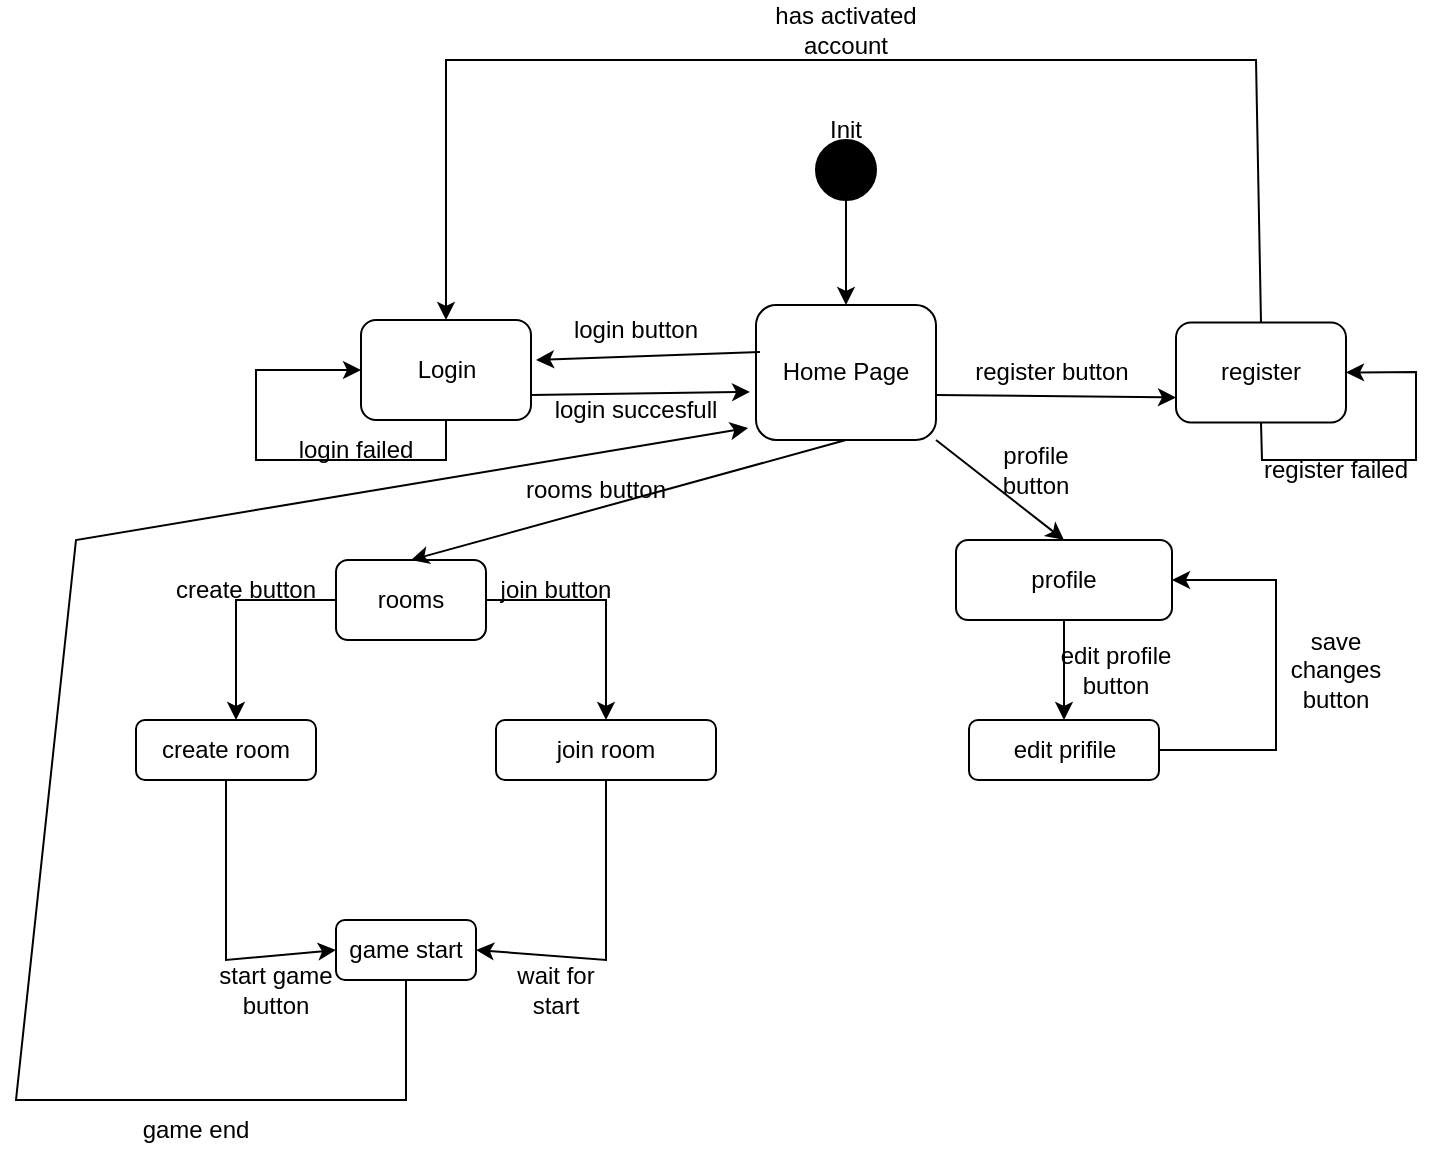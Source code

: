 <mxfile version="22.1.11" type="github">
  <diagram name="Page-1" id="-iRDBEl1FJpeibOGmkb1">
    <mxGraphModel dx="1921" dy="626" grid="1" gridSize="10" guides="1" tooltips="1" connect="1" arrows="1" fold="1" page="1" pageScale="1" pageWidth="850" pageHeight="1100" math="0" shadow="0">
      <root>
        <mxCell id="0" />
        <mxCell id="1" parent="0" />
        <mxCell id="tC2jQOyxRL7a9w0PSWII-1" value="" style="ellipse;whiteSpace=wrap;html=1;aspect=fixed;fillColor=#000000;" vertex="1" parent="1">
          <mxGeometry x="330" y="70" width="30" height="30" as="geometry" />
        </mxCell>
        <mxCell id="tC2jQOyxRL7a9w0PSWII-2" value="Init" style="text;html=1;strokeColor=none;fillColor=none;align=center;verticalAlign=middle;whiteSpace=wrap;rounded=0;" vertex="1" parent="1">
          <mxGeometry x="315" y="50" width="60" height="30" as="geometry" />
        </mxCell>
        <mxCell id="tC2jQOyxRL7a9w0PSWII-7" value="" style="endArrow=classic;html=1;rounded=0;exitX=0.5;exitY=1;exitDx=0;exitDy=0;entryX=0.5;entryY=0;entryDx=0;entryDy=0;" edge="1" parent="1" source="tC2jQOyxRL7a9w0PSWII-1" target="tC2jQOyxRL7a9w0PSWII-19">
          <mxGeometry width="50" height="50" relative="1" as="geometry">
            <mxPoint x="180" y="120" as="sourcePoint" />
            <mxPoint x="145" y="160" as="targetPoint" />
          </mxGeometry>
        </mxCell>
        <mxCell id="tC2jQOyxRL7a9w0PSWII-10" value="Login" style="rounded=1;whiteSpace=wrap;html=1;" vertex="1" parent="1">
          <mxGeometry x="102.5" y="160" width="85" height="50" as="geometry" />
        </mxCell>
        <mxCell id="tC2jQOyxRL7a9w0PSWII-13" value="login button" style="text;html=1;strokeColor=none;fillColor=none;align=center;verticalAlign=middle;whiteSpace=wrap;rounded=0;" vertex="1" parent="1">
          <mxGeometry x="190" y="150" width="100" height="30" as="geometry" />
        </mxCell>
        <mxCell id="tC2jQOyxRL7a9w0PSWII-14" value="" style="endArrow=classic;html=1;rounded=0;exitX=0.5;exitY=1;exitDx=0;exitDy=0;entryX=0;entryY=0.5;entryDx=0;entryDy=0;" edge="1" parent="1" source="tC2jQOyxRL7a9w0PSWII-10" target="tC2jQOyxRL7a9w0PSWII-10">
          <mxGeometry width="50" height="50" relative="1" as="geometry">
            <mxPoint x="120" y="300" as="sourcePoint" />
            <mxPoint x="50" y="160" as="targetPoint" />
            <Array as="points">
              <mxPoint x="145" y="230" />
              <mxPoint x="50" y="230" />
              <mxPoint x="50" y="185" />
            </Array>
          </mxGeometry>
        </mxCell>
        <mxCell id="tC2jQOyxRL7a9w0PSWII-18" value="login failed" style="text;html=1;strokeColor=none;fillColor=none;align=center;verticalAlign=middle;whiteSpace=wrap;rounded=0;" vertex="1" parent="1">
          <mxGeometry x="70" y="210" width="60" height="30" as="geometry" />
        </mxCell>
        <mxCell id="tC2jQOyxRL7a9w0PSWII-19" value="Home Page" style="rounded=1;whiteSpace=wrap;html=1;" vertex="1" parent="1">
          <mxGeometry x="300" y="152.5" width="90" height="67.5" as="geometry" />
        </mxCell>
        <mxCell id="tC2jQOyxRL7a9w0PSWII-20" value="" style="endArrow=classic;html=1;rounded=0;exitX=0.022;exitY=0.348;exitDx=0;exitDy=0;exitPerimeter=0;" edge="1" parent="1" source="tC2jQOyxRL7a9w0PSWII-19">
          <mxGeometry width="50" height="50" relative="1" as="geometry">
            <mxPoint x="220" y="200" as="sourcePoint" />
            <mxPoint x="190" y="180" as="targetPoint" />
          </mxGeometry>
        </mxCell>
        <mxCell id="tC2jQOyxRL7a9w0PSWII-21" value="" style="endArrow=classic;html=1;rounded=0;entryX=-0.033;entryY=0.644;entryDx=0;entryDy=0;entryPerimeter=0;exitX=1;exitY=0.75;exitDx=0;exitDy=0;" edge="1" parent="1" source="tC2jQOyxRL7a9w0PSWII-10" target="tC2jQOyxRL7a9w0PSWII-19">
          <mxGeometry width="50" height="50" relative="1" as="geometry">
            <mxPoint x="220" y="240" as="sourcePoint" />
            <mxPoint x="270" y="190" as="targetPoint" />
          </mxGeometry>
        </mxCell>
        <mxCell id="tC2jQOyxRL7a9w0PSWII-22" value="login succesfull" style="text;html=1;strokeColor=none;fillColor=none;align=center;verticalAlign=middle;whiteSpace=wrap;rounded=0;" vertex="1" parent="1">
          <mxGeometry x="195" y="190" width="90" height="30" as="geometry" />
        </mxCell>
        <mxCell id="tC2jQOyxRL7a9w0PSWII-23" value="register" style="rounded=1;whiteSpace=wrap;html=1;" vertex="1" parent="1">
          <mxGeometry x="510" y="161.25" width="85" height="50" as="geometry" />
        </mxCell>
        <mxCell id="tC2jQOyxRL7a9w0PSWII-24" value="register button" style="text;html=1;strokeColor=none;fillColor=none;align=center;verticalAlign=middle;whiteSpace=wrap;rounded=0;" vertex="1" parent="1">
          <mxGeometry x="397.5" y="171.25" width="100" height="30" as="geometry" />
        </mxCell>
        <mxCell id="tC2jQOyxRL7a9w0PSWII-25" value="" style="endArrow=classic;html=1;rounded=0;entryX=1;entryY=0.5;entryDx=0;entryDy=0;exitX=0.5;exitY=1;exitDx=0;exitDy=0;" edge="1" source="tC2jQOyxRL7a9w0PSWII-23" target="tC2jQOyxRL7a9w0PSWII-23" parent="1">
          <mxGeometry width="50" height="50" relative="1" as="geometry">
            <mxPoint x="540" y="270" as="sourcePoint" />
            <mxPoint x="720" y="70" as="targetPoint" />
            <Array as="points">
              <mxPoint x="553" y="230" />
              <mxPoint x="630" y="230" />
              <mxPoint x="630" y="186" />
            </Array>
          </mxGeometry>
        </mxCell>
        <mxCell id="tC2jQOyxRL7a9w0PSWII-26" value="register failed" style="text;html=1;strokeColor=none;fillColor=none;align=center;verticalAlign=middle;whiteSpace=wrap;rounded=0;" vertex="1" parent="1">
          <mxGeometry x="550" y="220" width="80" height="30" as="geometry" />
        </mxCell>
        <mxCell id="tC2jQOyxRL7a9w0PSWII-28" value="" style="endArrow=classic;html=1;rounded=0;entryX=0;entryY=0.75;entryDx=0;entryDy=0;exitX=1;exitY=0.75;exitDx=0;exitDy=0;" edge="1" parent="1" target="tC2jQOyxRL7a9w0PSWII-23">
          <mxGeometry width="50" height="50" relative="1" as="geometry">
            <mxPoint x="390" y="197.5" as="sourcePoint" />
            <mxPoint x="499.5" y="196" as="targetPoint" />
          </mxGeometry>
        </mxCell>
        <mxCell id="tC2jQOyxRL7a9w0PSWII-29" value="has activated account" style="text;html=1;strokeColor=none;fillColor=none;align=center;verticalAlign=middle;whiteSpace=wrap;rounded=0;" vertex="1" parent="1">
          <mxGeometry x="300" width="90" height="30" as="geometry" />
        </mxCell>
        <mxCell id="tC2jQOyxRL7a9w0PSWII-31" value="" style="endArrow=classic;html=1;rounded=0;exitX=0.5;exitY=0;exitDx=0;exitDy=0;entryX=0.5;entryY=0;entryDx=0;entryDy=0;" edge="1" parent="1" source="tC2jQOyxRL7a9w0PSWII-23" target="tC2jQOyxRL7a9w0PSWII-10">
          <mxGeometry width="50" height="50" relative="1" as="geometry">
            <mxPoint x="480" y="80" as="sourcePoint" />
            <mxPoint x="70" y="30" as="targetPoint" />
            <Array as="points">
              <mxPoint x="550" y="30" />
              <mxPoint x="145" y="30" />
            </Array>
          </mxGeometry>
        </mxCell>
        <mxCell id="tC2jQOyxRL7a9w0PSWII-34" value="rooms" style="rounded=1;whiteSpace=wrap;html=1;" vertex="1" parent="1">
          <mxGeometry x="90" y="280" width="75" height="40" as="geometry" />
        </mxCell>
        <mxCell id="tC2jQOyxRL7a9w0PSWII-36" value="rooms button" style="text;html=1;strokeColor=none;fillColor=none;align=center;verticalAlign=middle;whiteSpace=wrap;rounded=0;" vertex="1" parent="1">
          <mxGeometry x="180" y="230" width="80" height="30" as="geometry" />
        </mxCell>
        <mxCell id="tC2jQOyxRL7a9w0PSWII-37" value="" style="endArrow=classic;html=1;rounded=0;exitX=0.5;exitY=1;exitDx=0;exitDy=0;entryX=0.5;entryY=0;entryDx=0;entryDy=0;" edge="1" parent="1" source="tC2jQOyxRL7a9w0PSWII-19" target="tC2jQOyxRL7a9w0PSWII-34">
          <mxGeometry width="50" height="50" relative="1" as="geometry">
            <mxPoint x="240" y="280" as="sourcePoint" />
            <mxPoint x="340" y="260" as="targetPoint" />
          </mxGeometry>
        </mxCell>
        <mxCell id="tC2jQOyxRL7a9w0PSWII-39" value="" style="endArrow=classic;html=1;rounded=0;exitX=0;exitY=0.5;exitDx=0;exitDy=0;" edge="1" parent="1" source="tC2jQOyxRL7a9w0PSWII-34">
          <mxGeometry width="50" height="50" relative="1" as="geometry">
            <mxPoint x="50" y="260" as="sourcePoint" />
            <mxPoint x="40" y="360" as="targetPoint" />
            <Array as="points">
              <mxPoint x="40" y="300" />
            </Array>
          </mxGeometry>
        </mxCell>
        <mxCell id="tC2jQOyxRL7a9w0PSWII-40" value="create room" style="rounded=1;whiteSpace=wrap;html=1;" vertex="1" parent="1">
          <mxGeometry x="-10" y="360" width="90" height="30" as="geometry" />
        </mxCell>
        <mxCell id="tC2jQOyxRL7a9w0PSWII-41" value="create button" style="text;html=1;strokeColor=none;fillColor=none;align=center;verticalAlign=middle;whiteSpace=wrap;rounded=0;" vertex="1" parent="1">
          <mxGeometry y="280" width="90" height="30" as="geometry" />
        </mxCell>
        <mxCell id="tC2jQOyxRL7a9w0PSWII-43" value="join room" style="rounded=1;whiteSpace=wrap;html=1;" vertex="1" parent="1">
          <mxGeometry x="170" y="360" width="110" height="30" as="geometry" />
        </mxCell>
        <mxCell id="tC2jQOyxRL7a9w0PSWII-44" value="" style="endArrow=classic;html=1;rounded=0;entryX=0.5;entryY=0;entryDx=0;entryDy=0;exitX=1;exitY=0.5;exitDx=0;exitDy=0;" edge="1" parent="1" source="tC2jQOyxRL7a9w0PSWII-34" target="tC2jQOyxRL7a9w0PSWII-43">
          <mxGeometry width="50" height="50" relative="1" as="geometry">
            <mxPoint x="225" y="270" as="sourcePoint" />
            <mxPoint x="250" y="290" as="targetPoint" />
            <Array as="points">
              <mxPoint x="225" y="300" />
            </Array>
          </mxGeometry>
        </mxCell>
        <mxCell id="tC2jQOyxRL7a9w0PSWII-45" value="join button" style="text;html=1;strokeColor=none;fillColor=none;align=center;verticalAlign=middle;whiteSpace=wrap;rounded=0;" vertex="1" parent="1">
          <mxGeometry x="170" y="280" width="60" height="30" as="geometry" />
        </mxCell>
        <mxCell id="tC2jQOyxRL7a9w0PSWII-46" value="game start" style="rounded=1;whiteSpace=wrap;html=1;" vertex="1" parent="1">
          <mxGeometry x="90" y="460" width="70" height="30" as="geometry" />
        </mxCell>
        <mxCell id="tC2jQOyxRL7a9w0PSWII-47" value="" style="endArrow=classic;html=1;rounded=0;entryX=0;entryY=0.5;entryDx=0;entryDy=0;exitX=0.5;exitY=1;exitDx=0;exitDy=0;" edge="1" parent="1" source="tC2jQOyxRL7a9w0PSWII-40" target="tC2jQOyxRL7a9w0PSWII-46">
          <mxGeometry width="50" height="50" relative="1" as="geometry">
            <mxPoint x="20" y="400" as="sourcePoint" />
            <mxPoint x="20" y="520" as="targetPoint" />
            <Array as="points">
              <mxPoint x="35" y="480" />
            </Array>
          </mxGeometry>
        </mxCell>
        <mxCell id="tC2jQOyxRL7a9w0PSWII-48" value="start game button" style="text;html=1;strokeColor=none;fillColor=none;align=center;verticalAlign=middle;whiteSpace=wrap;rounded=0;" vertex="1" parent="1">
          <mxGeometry x="30" y="480" width="60" height="30" as="geometry" />
        </mxCell>
        <mxCell id="tC2jQOyxRL7a9w0PSWII-49" value="" style="endArrow=classic;html=1;rounded=0;exitX=0.5;exitY=1;exitDx=0;exitDy=0;entryX=1;entryY=0.5;entryDx=0;entryDy=0;" edge="1" parent="1" source="tC2jQOyxRL7a9w0PSWII-43" target="tC2jQOyxRL7a9w0PSWII-46">
          <mxGeometry width="50" height="50" relative="1" as="geometry">
            <mxPoint x="200" y="490" as="sourcePoint" />
            <mxPoint x="225" y="540" as="targetPoint" />
            <Array as="points">
              <mxPoint x="225" y="480" />
            </Array>
          </mxGeometry>
        </mxCell>
        <mxCell id="tC2jQOyxRL7a9w0PSWII-50" value="wait for start" style="text;html=1;strokeColor=none;fillColor=none;align=center;verticalAlign=middle;whiteSpace=wrap;rounded=0;" vertex="1" parent="1">
          <mxGeometry x="170" y="480" width="60" height="30" as="geometry" />
        </mxCell>
        <mxCell id="tC2jQOyxRL7a9w0PSWII-51" value="" style="endArrow=classic;html=1;rounded=0;exitX=0.5;exitY=1;exitDx=0;exitDy=0;entryX=-0.044;entryY=0.911;entryDx=0;entryDy=0;entryPerimeter=0;" edge="1" parent="1" source="tC2jQOyxRL7a9w0PSWII-46" target="tC2jQOyxRL7a9w0PSWII-19">
          <mxGeometry width="50" height="50" relative="1" as="geometry">
            <mxPoint x="100" y="610" as="sourcePoint" />
            <mxPoint x="-60" y="150" as="targetPoint" />
            <Array as="points">
              <mxPoint x="125" y="550" />
              <mxPoint x="-70" y="550" />
              <mxPoint x="-40" y="270" />
            </Array>
          </mxGeometry>
        </mxCell>
        <mxCell id="tC2jQOyxRL7a9w0PSWII-52" value="game end" style="text;html=1;strokeColor=none;fillColor=none;align=center;verticalAlign=middle;whiteSpace=wrap;rounded=0;" vertex="1" parent="1">
          <mxGeometry x="-10" y="550" width="60" height="30" as="geometry" />
        </mxCell>
        <mxCell id="tC2jQOyxRL7a9w0PSWII-53" value="profile" style="rounded=1;whiteSpace=wrap;html=1;" vertex="1" parent="1">
          <mxGeometry x="400" y="270" width="108" height="40" as="geometry" />
        </mxCell>
        <mxCell id="tC2jQOyxRL7a9w0PSWII-54" value="" style="endArrow=classic;html=1;rounded=0;exitX=1;exitY=1;exitDx=0;exitDy=0;entryX=0.5;entryY=0;entryDx=0;entryDy=0;" edge="1" parent="1" source="tC2jQOyxRL7a9w0PSWII-19" target="tC2jQOyxRL7a9w0PSWII-53">
          <mxGeometry width="50" height="50" relative="1" as="geometry">
            <mxPoint x="420" y="260" as="sourcePoint" />
            <mxPoint x="470" y="210" as="targetPoint" />
          </mxGeometry>
        </mxCell>
        <mxCell id="tC2jQOyxRL7a9w0PSWII-55" value="profile button" style="text;html=1;strokeColor=none;fillColor=none;align=center;verticalAlign=middle;whiteSpace=wrap;rounded=0;" vertex="1" parent="1">
          <mxGeometry x="410" y="220" width="60" height="30" as="geometry" />
        </mxCell>
        <mxCell id="tC2jQOyxRL7a9w0PSWII-56" value="edit prifile" style="rounded=1;whiteSpace=wrap;html=1;" vertex="1" parent="1">
          <mxGeometry x="406.5" y="360" width="95" height="30" as="geometry" />
        </mxCell>
        <mxCell id="tC2jQOyxRL7a9w0PSWII-57" value="" style="endArrow=classic;html=1;rounded=0;entryX=0.5;entryY=0;entryDx=0;entryDy=0;exitX=0.5;exitY=1;exitDx=0;exitDy=0;" edge="1" parent="1" source="tC2jQOyxRL7a9w0PSWII-53" target="tC2jQOyxRL7a9w0PSWII-56">
          <mxGeometry width="50" height="50" relative="1" as="geometry">
            <mxPoint x="530" y="340" as="sourcePoint" />
            <mxPoint x="580" y="290" as="targetPoint" />
          </mxGeometry>
        </mxCell>
        <mxCell id="tC2jQOyxRL7a9w0PSWII-58" value="edit profile button" style="text;html=1;strokeColor=none;fillColor=none;align=center;verticalAlign=middle;whiteSpace=wrap;rounded=0;" vertex="1" parent="1">
          <mxGeometry x="450" y="320" width="60" height="30" as="geometry" />
        </mxCell>
        <mxCell id="tC2jQOyxRL7a9w0PSWII-59" value="" style="endArrow=classic;html=1;rounded=0;exitX=1;exitY=0.5;exitDx=0;exitDy=0;entryX=1;entryY=0.5;entryDx=0;entryDy=0;" edge="1" parent="1" source="tC2jQOyxRL7a9w0PSWII-56" target="tC2jQOyxRL7a9w0PSWII-53">
          <mxGeometry width="50" height="50" relative="1" as="geometry">
            <mxPoint x="560" y="380" as="sourcePoint" />
            <mxPoint x="530" y="230" as="targetPoint" />
            <Array as="points">
              <mxPoint x="560" y="375" />
              <mxPoint x="560" y="290" />
            </Array>
          </mxGeometry>
        </mxCell>
        <mxCell id="tC2jQOyxRL7a9w0PSWII-60" value="save changes button" style="text;html=1;strokeColor=none;fillColor=none;align=center;verticalAlign=middle;whiteSpace=wrap;rounded=0;" vertex="1" parent="1">
          <mxGeometry x="560" y="320" width="60" height="30" as="geometry" />
        </mxCell>
      </root>
    </mxGraphModel>
  </diagram>
</mxfile>
